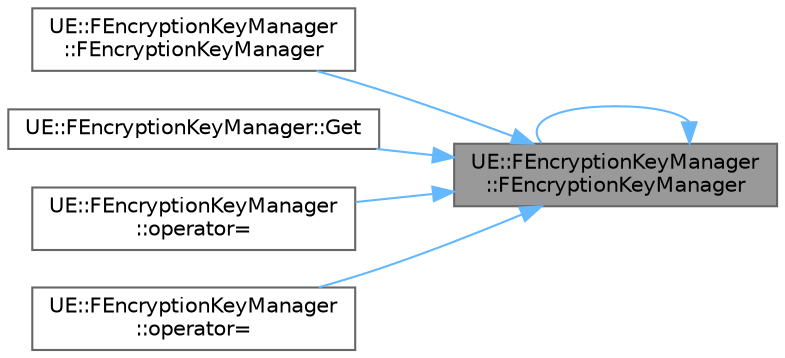 digraph "UE::FEncryptionKeyManager::FEncryptionKeyManager"
{
 // INTERACTIVE_SVG=YES
 // LATEX_PDF_SIZE
  bgcolor="transparent";
  edge [fontname=Helvetica,fontsize=10,labelfontname=Helvetica,labelfontsize=10];
  node [fontname=Helvetica,fontsize=10,shape=box,height=0.2,width=0.4];
  rankdir="RL";
  Node1 [id="Node000001",label="UE::FEncryptionKeyManager\l::FEncryptionKeyManager",height=0.2,width=0.4,color="gray40", fillcolor="grey60", style="filled", fontcolor="black",tooltip=" "];
  Node1 -> Node1 [id="edge1_Node000001_Node000001",dir="back",color="steelblue1",style="solid",tooltip=" "];
  Node1 -> Node2 [id="edge2_Node000001_Node000002",dir="back",color="steelblue1",style="solid",tooltip=" "];
  Node2 [id="Node000002",label="UE::FEncryptionKeyManager\l::FEncryptionKeyManager",height=0.2,width=0.4,color="grey40", fillcolor="white", style="filled",URL="$dc/d7e/classUE_1_1FEncryptionKeyManager.html#a3652448ff98f016738b65fa5baa447ce",tooltip=" "];
  Node1 -> Node3 [id="edge3_Node000001_Node000003",dir="back",color="steelblue1",style="solid",tooltip=" "];
  Node3 [id="Node000003",label="UE::FEncryptionKeyManager::Get",height=0.2,width=0.4,color="grey40", fillcolor="white", style="filled",URL="$dc/d7e/classUE_1_1FEncryptionKeyManager.html#a8874992bda92a3e35715e75459b0d51e",tooltip="Returns the single instance of the key manager."];
  Node1 -> Node4 [id="edge4_Node000001_Node000004",dir="back",color="steelblue1",style="solid",tooltip=" "];
  Node4 [id="Node000004",label="UE::FEncryptionKeyManager\l::operator=",height=0.2,width=0.4,color="grey40", fillcolor="white", style="filled",URL="$dc/d7e/classUE_1_1FEncryptionKeyManager.html#ac251ad501ff9b84fc147ae75eafea74e",tooltip=" "];
  Node1 -> Node5 [id="edge5_Node000001_Node000005",dir="back",color="steelblue1",style="solid",tooltip=" "];
  Node5 [id="Node000005",label="UE::FEncryptionKeyManager\l::operator=",height=0.2,width=0.4,color="grey40", fillcolor="white", style="filled",URL="$dc/d7e/classUE_1_1FEncryptionKeyManager.html#a1af0d23d3fd5e4ea3a8a32fb451bdb7a",tooltip=" "];
}
